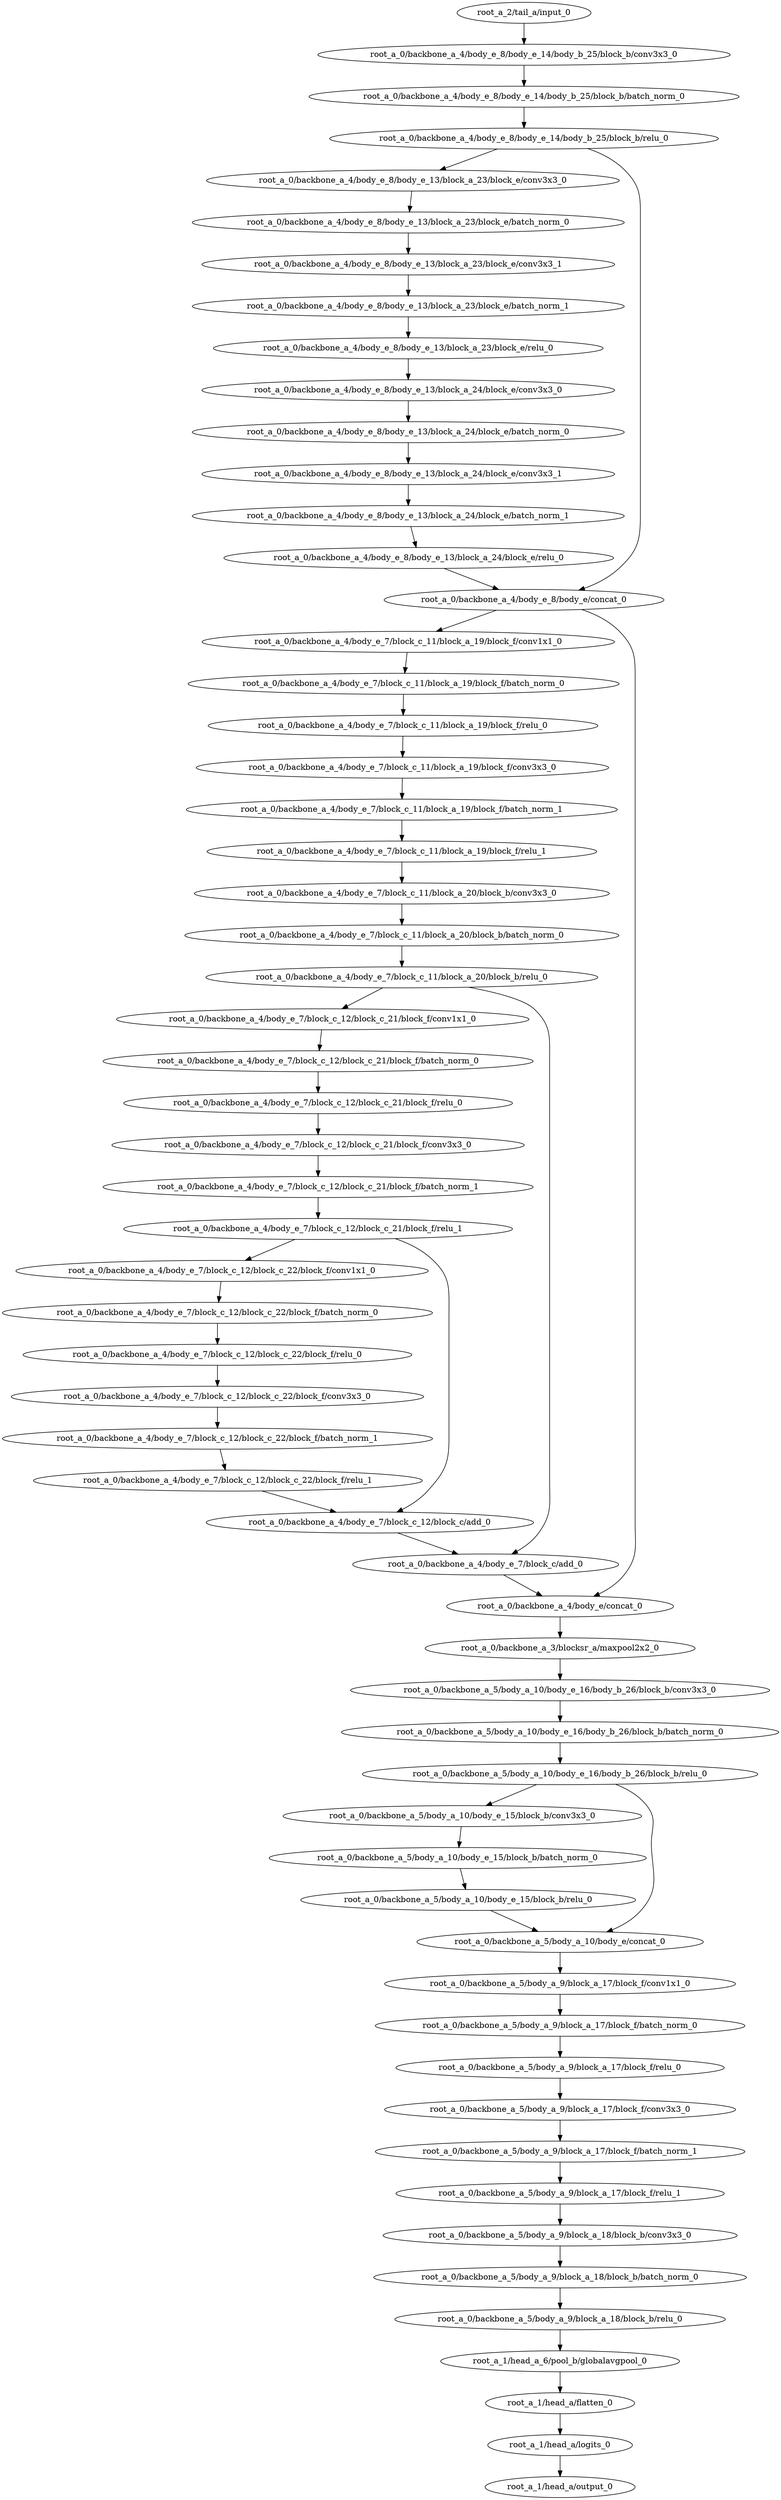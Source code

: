 digraph root_a {
	"root_a_2/tail_a/input_0"
	"root_a_0/backbone_a_4/body_e_8/body_e_14/body_b_25/block_b/conv3x3_0"
	"root_a_0/backbone_a_4/body_e_8/body_e_14/body_b_25/block_b/batch_norm_0"
	"root_a_0/backbone_a_4/body_e_8/body_e_14/body_b_25/block_b/relu_0"
	"root_a_0/backbone_a_4/body_e_8/body_e_13/block_a_23/block_e/conv3x3_0"
	"root_a_0/backbone_a_4/body_e_8/body_e_13/block_a_23/block_e/batch_norm_0"
	"root_a_0/backbone_a_4/body_e_8/body_e_13/block_a_23/block_e/conv3x3_1"
	"root_a_0/backbone_a_4/body_e_8/body_e_13/block_a_23/block_e/batch_norm_1"
	"root_a_0/backbone_a_4/body_e_8/body_e_13/block_a_23/block_e/relu_0"
	"root_a_0/backbone_a_4/body_e_8/body_e_13/block_a_24/block_e/conv3x3_0"
	"root_a_0/backbone_a_4/body_e_8/body_e_13/block_a_24/block_e/batch_norm_0"
	"root_a_0/backbone_a_4/body_e_8/body_e_13/block_a_24/block_e/conv3x3_1"
	"root_a_0/backbone_a_4/body_e_8/body_e_13/block_a_24/block_e/batch_norm_1"
	"root_a_0/backbone_a_4/body_e_8/body_e_13/block_a_24/block_e/relu_0"
	"root_a_0/backbone_a_4/body_e_8/body_e/concat_0"
	"root_a_0/backbone_a_4/body_e_7/block_c_11/block_a_19/block_f/conv1x1_0"
	"root_a_0/backbone_a_4/body_e_7/block_c_11/block_a_19/block_f/batch_norm_0"
	"root_a_0/backbone_a_4/body_e_7/block_c_11/block_a_19/block_f/relu_0"
	"root_a_0/backbone_a_4/body_e_7/block_c_11/block_a_19/block_f/conv3x3_0"
	"root_a_0/backbone_a_4/body_e_7/block_c_11/block_a_19/block_f/batch_norm_1"
	"root_a_0/backbone_a_4/body_e_7/block_c_11/block_a_19/block_f/relu_1"
	"root_a_0/backbone_a_4/body_e_7/block_c_11/block_a_20/block_b/conv3x3_0"
	"root_a_0/backbone_a_4/body_e_7/block_c_11/block_a_20/block_b/batch_norm_0"
	"root_a_0/backbone_a_4/body_e_7/block_c_11/block_a_20/block_b/relu_0"
	"root_a_0/backbone_a_4/body_e_7/block_c_12/block_c_21/block_f/conv1x1_0"
	"root_a_0/backbone_a_4/body_e_7/block_c_12/block_c_21/block_f/batch_norm_0"
	"root_a_0/backbone_a_4/body_e_7/block_c_12/block_c_21/block_f/relu_0"
	"root_a_0/backbone_a_4/body_e_7/block_c_12/block_c_21/block_f/conv3x3_0"
	"root_a_0/backbone_a_4/body_e_7/block_c_12/block_c_21/block_f/batch_norm_1"
	"root_a_0/backbone_a_4/body_e_7/block_c_12/block_c_21/block_f/relu_1"
	"root_a_0/backbone_a_4/body_e_7/block_c_12/block_c_22/block_f/conv1x1_0"
	"root_a_0/backbone_a_4/body_e_7/block_c_12/block_c_22/block_f/batch_norm_0"
	"root_a_0/backbone_a_4/body_e_7/block_c_12/block_c_22/block_f/relu_0"
	"root_a_0/backbone_a_4/body_e_7/block_c_12/block_c_22/block_f/conv3x3_0"
	"root_a_0/backbone_a_4/body_e_7/block_c_12/block_c_22/block_f/batch_norm_1"
	"root_a_0/backbone_a_4/body_e_7/block_c_12/block_c_22/block_f/relu_1"
	"root_a_0/backbone_a_4/body_e_7/block_c_12/block_c/add_0"
	"root_a_0/backbone_a_4/body_e_7/block_c/add_0"
	"root_a_0/backbone_a_4/body_e/concat_0"
	"root_a_0/backbone_a_3/blocksr_a/maxpool2x2_0"
	"root_a_0/backbone_a_5/body_a_10/body_e_16/body_b_26/block_b/conv3x3_0"
	"root_a_0/backbone_a_5/body_a_10/body_e_16/body_b_26/block_b/batch_norm_0"
	"root_a_0/backbone_a_5/body_a_10/body_e_16/body_b_26/block_b/relu_0"
	"root_a_0/backbone_a_5/body_a_10/body_e_15/block_b/conv3x3_0"
	"root_a_0/backbone_a_5/body_a_10/body_e_15/block_b/batch_norm_0"
	"root_a_0/backbone_a_5/body_a_10/body_e_15/block_b/relu_0"
	"root_a_0/backbone_a_5/body_a_10/body_e/concat_0"
	"root_a_0/backbone_a_5/body_a_9/block_a_17/block_f/conv1x1_0"
	"root_a_0/backbone_a_5/body_a_9/block_a_17/block_f/batch_norm_0"
	"root_a_0/backbone_a_5/body_a_9/block_a_17/block_f/relu_0"
	"root_a_0/backbone_a_5/body_a_9/block_a_17/block_f/conv3x3_0"
	"root_a_0/backbone_a_5/body_a_9/block_a_17/block_f/batch_norm_1"
	"root_a_0/backbone_a_5/body_a_9/block_a_17/block_f/relu_1"
	"root_a_0/backbone_a_5/body_a_9/block_a_18/block_b/conv3x3_0"
	"root_a_0/backbone_a_5/body_a_9/block_a_18/block_b/batch_norm_0"
	"root_a_0/backbone_a_5/body_a_9/block_a_18/block_b/relu_0"
	"root_a_1/head_a_6/pool_b/globalavgpool_0"
	"root_a_1/head_a/flatten_0"
	"root_a_1/head_a/logits_0"
	"root_a_1/head_a/output_0"

	"root_a_2/tail_a/input_0" -> "root_a_0/backbone_a_4/body_e_8/body_e_14/body_b_25/block_b/conv3x3_0"
	"root_a_0/backbone_a_4/body_e_8/body_e_14/body_b_25/block_b/conv3x3_0" -> "root_a_0/backbone_a_4/body_e_8/body_e_14/body_b_25/block_b/batch_norm_0"
	"root_a_0/backbone_a_4/body_e_8/body_e_14/body_b_25/block_b/batch_norm_0" -> "root_a_0/backbone_a_4/body_e_8/body_e_14/body_b_25/block_b/relu_0"
	"root_a_0/backbone_a_4/body_e_8/body_e_14/body_b_25/block_b/relu_0" -> "root_a_0/backbone_a_4/body_e_8/body_e_13/block_a_23/block_e/conv3x3_0"
	"root_a_0/backbone_a_4/body_e_8/body_e_13/block_a_23/block_e/conv3x3_0" -> "root_a_0/backbone_a_4/body_e_8/body_e_13/block_a_23/block_e/batch_norm_0"
	"root_a_0/backbone_a_4/body_e_8/body_e_13/block_a_23/block_e/batch_norm_0" -> "root_a_0/backbone_a_4/body_e_8/body_e_13/block_a_23/block_e/conv3x3_1"
	"root_a_0/backbone_a_4/body_e_8/body_e_13/block_a_23/block_e/conv3x3_1" -> "root_a_0/backbone_a_4/body_e_8/body_e_13/block_a_23/block_e/batch_norm_1"
	"root_a_0/backbone_a_4/body_e_8/body_e_13/block_a_23/block_e/batch_norm_1" -> "root_a_0/backbone_a_4/body_e_8/body_e_13/block_a_23/block_e/relu_0"
	"root_a_0/backbone_a_4/body_e_8/body_e_13/block_a_23/block_e/relu_0" -> "root_a_0/backbone_a_4/body_e_8/body_e_13/block_a_24/block_e/conv3x3_0"
	"root_a_0/backbone_a_4/body_e_8/body_e_13/block_a_24/block_e/conv3x3_0" -> "root_a_0/backbone_a_4/body_e_8/body_e_13/block_a_24/block_e/batch_norm_0"
	"root_a_0/backbone_a_4/body_e_8/body_e_13/block_a_24/block_e/batch_norm_0" -> "root_a_0/backbone_a_4/body_e_8/body_e_13/block_a_24/block_e/conv3x3_1"
	"root_a_0/backbone_a_4/body_e_8/body_e_13/block_a_24/block_e/conv3x3_1" -> "root_a_0/backbone_a_4/body_e_8/body_e_13/block_a_24/block_e/batch_norm_1"
	"root_a_0/backbone_a_4/body_e_8/body_e_13/block_a_24/block_e/batch_norm_1" -> "root_a_0/backbone_a_4/body_e_8/body_e_13/block_a_24/block_e/relu_0"
	"root_a_0/backbone_a_4/body_e_8/body_e_14/body_b_25/block_b/relu_0" -> "root_a_0/backbone_a_4/body_e_8/body_e/concat_0"
	"root_a_0/backbone_a_4/body_e_8/body_e_13/block_a_24/block_e/relu_0" -> "root_a_0/backbone_a_4/body_e_8/body_e/concat_0"
	"root_a_0/backbone_a_4/body_e_8/body_e/concat_0" -> "root_a_0/backbone_a_4/body_e_7/block_c_11/block_a_19/block_f/conv1x1_0"
	"root_a_0/backbone_a_4/body_e_7/block_c_11/block_a_19/block_f/conv1x1_0" -> "root_a_0/backbone_a_4/body_e_7/block_c_11/block_a_19/block_f/batch_norm_0"
	"root_a_0/backbone_a_4/body_e_7/block_c_11/block_a_19/block_f/batch_norm_0" -> "root_a_0/backbone_a_4/body_e_7/block_c_11/block_a_19/block_f/relu_0"
	"root_a_0/backbone_a_4/body_e_7/block_c_11/block_a_19/block_f/relu_0" -> "root_a_0/backbone_a_4/body_e_7/block_c_11/block_a_19/block_f/conv3x3_0"
	"root_a_0/backbone_a_4/body_e_7/block_c_11/block_a_19/block_f/conv3x3_0" -> "root_a_0/backbone_a_4/body_e_7/block_c_11/block_a_19/block_f/batch_norm_1"
	"root_a_0/backbone_a_4/body_e_7/block_c_11/block_a_19/block_f/batch_norm_1" -> "root_a_0/backbone_a_4/body_e_7/block_c_11/block_a_19/block_f/relu_1"
	"root_a_0/backbone_a_4/body_e_7/block_c_11/block_a_19/block_f/relu_1" -> "root_a_0/backbone_a_4/body_e_7/block_c_11/block_a_20/block_b/conv3x3_0"
	"root_a_0/backbone_a_4/body_e_7/block_c_11/block_a_20/block_b/conv3x3_0" -> "root_a_0/backbone_a_4/body_e_7/block_c_11/block_a_20/block_b/batch_norm_0"
	"root_a_0/backbone_a_4/body_e_7/block_c_11/block_a_20/block_b/batch_norm_0" -> "root_a_0/backbone_a_4/body_e_7/block_c_11/block_a_20/block_b/relu_0"
	"root_a_0/backbone_a_4/body_e_7/block_c_11/block_a_20/block_b/relu_0" -> "root_a_0/backbone_a_4/body_e_7/block_c_12/block_c_21/block_f/conv1x1_0"
	"root_a_0/backbone_a_4/body_e_7/block_c_12/block_c_21/block_f/conv1x1_0" -> "root_a_0/backbone_a_4/body_e_7/block_c_12/block_c_21/block_f/batch_norm_0"
	"root_a_0/backbone_a_4/body_e_7/block_c_12/block_c_21/block_f/batch_norm_0" -> "root_a_0/backbone_a_4/body_e_7/block_c_12/block_c_21/block_f/relu_0"
	"root_a_0/backbone_a_4/body_e_7/block_c_12/block_c_21/block_f/relu_0" -> "root_a_0/backbone_a_4/body_e_7/block_c_12/block_c_21/block_f/conv3x3_0"
	"root_a_0/backbone_a_4/body_e_7/block_c_12/block_c_21/block_f/conv3x3_0" -> "root_a_0/backbone_a_4/body_e_7/block_c_12/block_c_21/block_f/batch_norm_1"
	"root_a_0/backbone_a_4/body_e_7/block_c_12/block_c_21/block_f/batch_norm_1" -> "root_a_0/backbone_a_4/body_e_7/block_c_12/block_c_21/block_f/relu_1"
	"root_a_0/backbone_a_4/body_e_7/block_c_12/block_c_21/block_f/relu_1" -> "root_a_0/backbone_a_4/body_e_7/block_c_12/block_c_22/block_f/conv1x1_0"
	"root_a_0/backbone_a_4/body_e_7/block_c_12/block_c_22/block_f/conv1x1_0" -> "root_a_0/backbone_a_4/body_e_7/block_c_12/block_c_22/block_f/batch_norm_0"
	"root_a_0/backbone_a_4/body_e_7/block_c_12/block_c_22/block_f/batch_norm_0" -> "root_a_0/backbone_a_4/body_e_7/block_c_12/block_c_22/block_f/relu_0"
	"root_a_0/backbone_a_4/body_e_7/block_c_12/block_c_22/block_f/relu_0" -> "root_a_0/backbone_a_4/body_e_7/block_c_12/block_c_22/block_f/conv3x3_0"
	"root_a_0/backbone_a_4/body_e_7/block_c_12/block_c_22/block_f/conv3x3_0" -> "root_a_0/backbone_a_4/body_e_7/block_c_12/block_c_22/block_f/batch_norm_1"
	"root_a_0/backbone_a_4/body_e_7/block_c_12/block_c_22/block_f/batch_norm_1" -> "root_a_0/backbone_a_4/body_e_7/block_c_12/block_c_22/block_f/relu_1"
	"root_a_0/backbone_a_4/body_e_7/block_c_12/block_c_21/block_f/relu_1" -> "root_a_0/backbone_a_4/body_e_7/block_c_12/block_c/add_0"
	"root_a_0/backbone_a_4/body_e_7/block_c_12/block_c_22/block_f/relu_1" -> "root_a_0/backbone_a_4/body_e_7/block_c_12/block_c/add_0"
	"root_a_0/backbone_a_4/body_e_7/block_c_11/block_a_20/block_b/relu_0" -> "root_a_0/backbone_a_4/body_e_7/block_c/add_0"
	"root_a_0/backbone_a_4/body_e_7/block_c_12/block_c/add_0" -> "root_a_0/backbone_a_4/body_e_7/block_c/add_0"
	"root_a_0/backbone_a_4/body_e_7/block_c/add_0" -> "root_a_0/backbone_a_4/body_e/concat_0"
	"root_a_0/backbone_a_4/body_e_8/body_e/concat_0" -> "root_a_0/backbone_a_4/body_e/concat_0"
	"root_a_0/backbone_a_4/body_e/concat_0" -> "root_a_0/backbone_a_3/blocksr_a/maxpool2x2_0"
	"root_a_0/backbone_a_3/blocksr_a/maxpool2x2_0" -> "root_a_0/backbone_a_5/body_a_10/body_e_16/body_b_26/block_b/conv3x3_0"
	"root_a_0/backbone_a_5/body_a_10/body_e_16/body_b_26/block_b/conv3x3_0" -> "root_a_0/backbone_a_5/body_a_10/body_e_16/body_b_26/block_b/batch_norm_0"
	"root_a_0/backbone_a_5/body_a_10/body_e_16/body_b_26/block_b/batch_norm_0" -> "root_a_0/backbone_a_5/body_a_10/body_e_16/body_b_26/block_b/relu_0"
	"root_a_0/backbone_a_5/body_a_10/body_e_16/body_b_26/block_b/relu_0" -> "root_a_0/backbone_a_5/body_a_10/body_e_15/block_b/conv3x3_0"
	"root_a_0/backbone_a_5/body_a_10/body_e_15/block_b/conv3x3_0" -> "root_a_0/backbone_a_5/body_a_10/body_e_15/block_b/batch_norm_0"
	"root_a_0/backbone_a_5/body_a_10/body_e_15/block_b/batch_norm_0" -> "root_a_0/backbone_a_5/body_a_10/body_e_15/block_b/relu_0"
	"root_a_0/backbone_a_5/body_a_10/body_e_15/block_b/relu_0" -> "root_a_0/backbone_a_5/body_a_10/body_e/concat_0"
	"root_a_0/backbone_a_5/body_a_10/body_e_16/body_b_26/block_b/relu_0" -> "root_a_0/backbone_a_5/body_a_10/body_e/concat_0"
	"root_a_0/backbone_a_5/body_a_10/body_e/concat_0" -> "root_a_0/backbone_a_5/body_a_9/block_a_17/block_f/conv1x1_0"
	"root_a_0/backbone_a_5/body_a_9/block_a_17/block_f/conv1x1_0" -> "root_a_0/backbone_a_5/body_a_9/block_a_17/block_f/batch_norm_0"
	"root_a_0/backbone_a_5/body_a_9/block_a_17/block_f/batch_norm_0" -> "root_a_0/backbone_a_5/body_a_9/block_a_17/block_f/relu_0"
	"root_a_0/backbone_a_5/body_a_9/block_a_17/block_f/relu_0" -> "root_a_0/backbone_a_5/body_a_9/block_a_17/block_f/conv3x3_0"
	"root_a_0/backbone_a_5/body_a_9/block_a_17/block_f/conv3x3_0" -> "root_a_0/backbone_a_5/body_a_9/block_a_17/block_f/batch_norm_1"
	"root_a_0/backbone_a_5/body_a_9/block_a_17/block_f/batch_norm_1" -> "root_a_0/backbone_a_5/body_a_9/block_a_17/block_f/relu_1"
	"root_a_0/backbone_a_5/body_a_9/block_a_17/block_f/relu_1" -> "root_a_0/backbone_a_5/body_a_9/block_a_18/block_b/conv3x3_0"
	"root_a_0/backbone_a_5/body_a_9/block_a_18/block_b/conv3x3_0" -> "root_a_0/backbone_a_5/body_a_9/block_a_18/block_b/batch_norm_0"
	"root_a_0/backbone_a_5/body_a_9/block_a_18/block_b/batch_norm_0" -> "root_a_0/backbone_a_5/body_a_9/block_a_18/block_b/relu_0"
	"root_a_0/backbone_a_5/body_a_9/block_a_18/block_b/relu_0" -> "root_a_1/head_a_6/pool_b/globalavgpool_0"
	"root_a_1/head_a_6/pool_b/globalavgpool_0" -> "root_a_1/head_a/flatten_0"
	"root_a_1/head_a/flatten_0" -> "root_a_1/head_a/logits_0"
	"root_a_1/head_a/logits_0" -> "root_a_1/head_a/output_0"

}